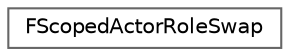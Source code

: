 digraph "Graphical Class Hierarchy"
{
 // INTERACTIVE_SVG=YES
 // LATEX_PDF_SIZE
  bgcolor="transparent";
  edge [fontname=Helvetica,fontsize=10,labelfontname=Helvetica,labelfontsize=10];
  node [fontname=Helvetica,fontsize=10,shape=box,height=0.2,width=0.4];
  rankdir="LR";
  Node0 [id="Node000000",label="FScopedActorRoleSwap",height=0.2,width=0.4,color="grey40", fillcolor="white", style="filled",URL="$db/d48/classFScopedActorRoleSwap.html",tooltip=" "];
}
